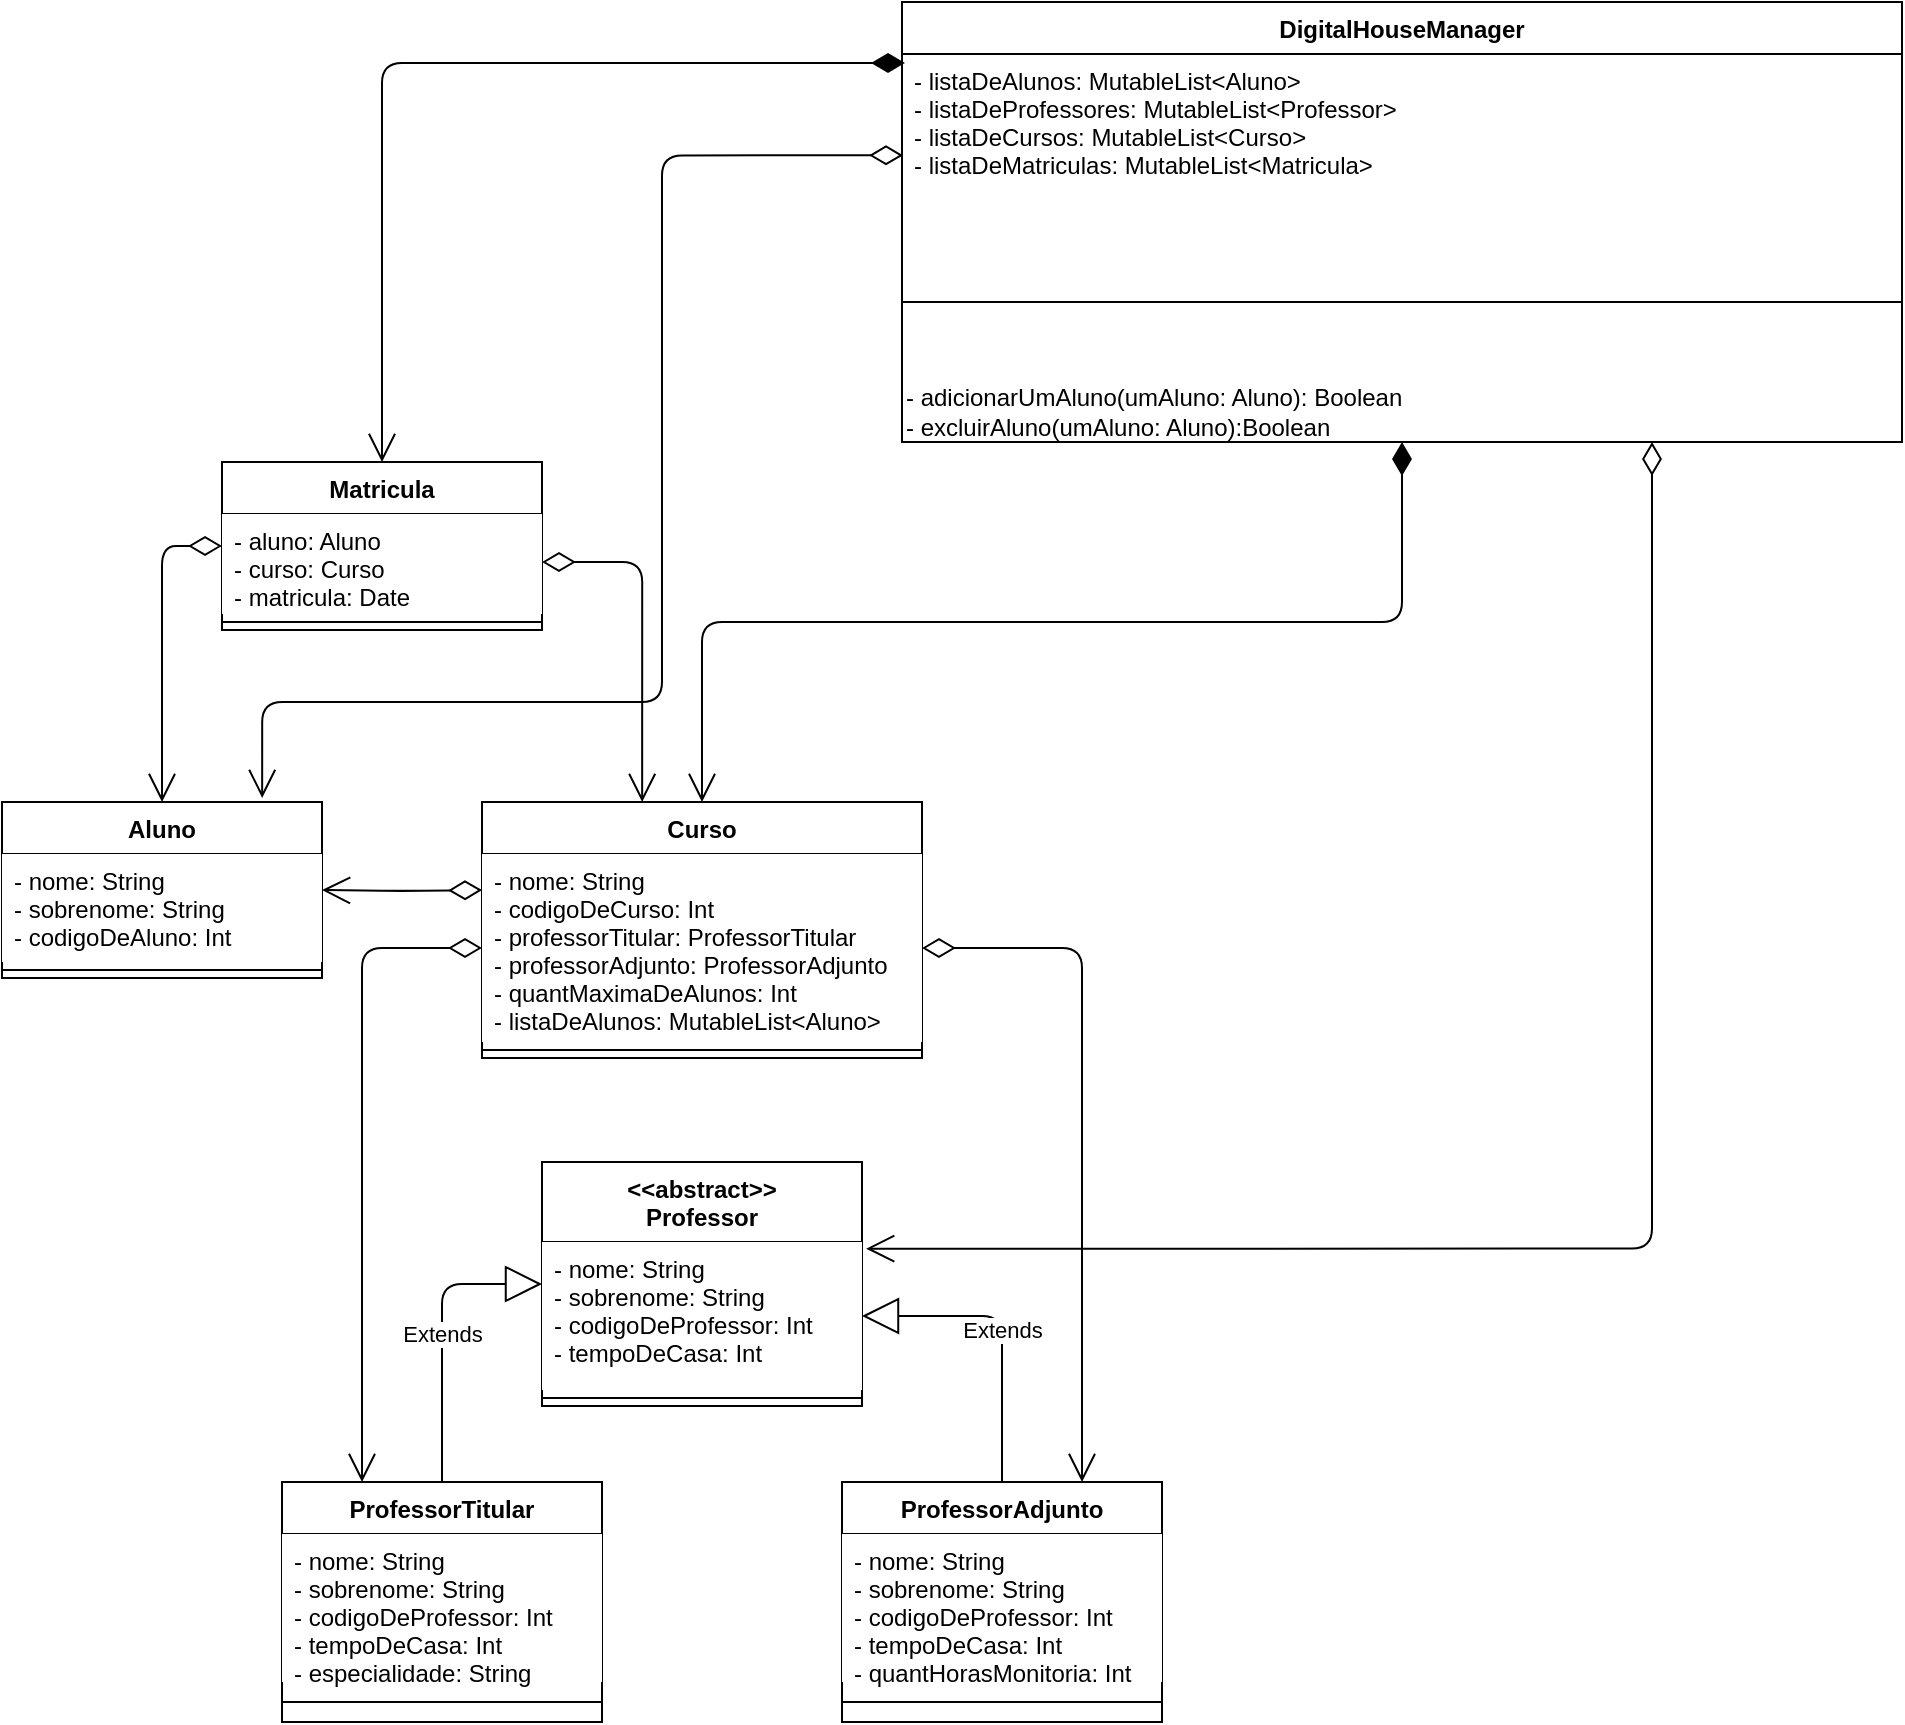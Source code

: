 <mxfile version="13.7.5"><diagram id="C5RBs43oDa-KdzZeNtuy" name="Page-1"><mxGraphModel dx="979" dy="579" grid="1" gridSize="10" guides="0" tooltips="1" connect="1" arrows="1" fold="1" page="1" pageScale="1" pageWidth="827" pageHeight="1169" math="0" shadow="0"><root><mxCell id="WIyWlLk6GJQsqaUBKTNV-0"/><mxCell id="WIyWlLk6GJQsqaUBKTNV-1" parent="WIyWlLk6GJQsqaUBKTNV-0"/><mxCell id="6Tx9JxIIro4UoVuHAUKh-21" value="Extends" style="endArrow=block;endSize=16;endFill=0;html=1;entryX=0;entryY=0.5;entryDx=0;entryDy=0;exitX=0.5;exitY=0;exitDx=0;exitDy=0;" edge="1" parent="WIyWlLk6GJQsqaUBKTNV-1" source="6Tx9JxIIro4UoVuHAUKh-15" target="2qhh8JdvaFWv3G7_nNXt-10"><mxGeometry width="160" relative="1" as="geometry"><mxPoint x="570" y="750" as="sourcePoint"/><mxPoint x="730" y="750" as="targetPoint"/><Array as="points"><mxPoint x="610" y="671"/></Array></mxGeometry></mxCell><mxCell id="6Tx9JxIIro4UoVuHAUKh-22" value="Extends" style="endArrow=block;endSize=16;endFill=0;html=1;entryX=1;entryY=0.5;entryDx=0;entryDy=0;exitX=0.5;exitY=0;exitDx=0;exitDy=0;" edge="1" parent="WIyWlLk6GJQsqaUBKTNV-1" source="6Tx9JxIIro4UoVuHAUKh-18" target="2qhh8JdvaFWv3G7_nNXt-11"><mxGeometry width="160" relative="1" as="geometry"><mxPoint x="850" y="720" as="sourcePoint"/><mxPoint x="1010" y="720" as="targetPoint"/><Array as="points"><mxPoint x="890" y="687"/></Array></mxGeometry></mxCell><mxCell id="6Tx9JxIIro4UoVuHAUKh-23" value="" style="endArrow=open;html=1;endSize=12;startArrow=diamondThin;startSize=14;startFill=0;edgeStyle=orthogonalEdgeStyle;align=left;verticalAlign=bottom;exitX=0;exitY=0.5;exitDx=0;exitDy=0;entryX=0.25;entryY=0;entryDx=0;entryDy=0;" edge="1" parent="WIyWlLk6GJQsqaUBKTNV-1" source="2qhh8JdvaFWv3G7_nNXt-1" target="6Tx9JxIIro4UoVuHAUKh-15"><mxGeometry x="-0.821" y="-34" relative="1" as="geometry"><mxPoint x="450" y="680" as="sourcePoint"/><mxPoint x="610" y="680" as="targetPoint"/><mxPoint as="offset"/></mxGeometry></mxCell><mxCell id="6Tx9JxIIro4UoVuHAUKh-24" value="" style="endArrow=open;html=1;endSize=12;startArrow=diamondThin;startSize=14;startFill=0;edgeStyle=orthogonalEdgeStyle;align=left;verticalAlign=bottom;exitX=1;exitY=0.5;exitDx=0;exitDy=0;entryX=0.75;entryY=0;entryDx=0;entryDy=0;" edge="1" parent="WIyWlLk6GJQsqaUBKTNV-1" source="2qhh8JdvaFWv3G7_nNXt-1" target="6Tx9JxIIro4UoVuHAUKh-18"><mxGeometry x="-0.832" y="34" relative="1" as="geometry"><mxPoint x="880" y="530" as="sourcePoint"/><mxPoint x="1040" y="530" as="targetPoint"/><mxPoint as="offset"/></mxGeometry></mxCell><mxCell id="6Tx9JxIIro4UoVuHAUKh-26" value="" style="endArrow=open;html=1;endSize=12;startArrow=diamondThin;startSize=14;startFill=0;edgeStyle=orthogonalEdgeStyle;align=left;verticalAlign=bottom;entryX=1;entryY=0.5;entryDx=0;entryDy=0;" edge="1" parent="WIyWlLk6GJQsqaUBKTNV-1" target="2qhh8JdvaFWv3G7_nNXt-7"><mxGeometry x="-1" y="20" relative="1" as="geometry"><mxPoint x="630" y="474" as="sourcePoint"/><mxPoint x="670" y="380" as="targetPoint"/><mxPoint as="offset"/></mxGeometry></mxCell><mxCell id="6Tx9JxIIro4UoVuHAUKh-38" value="1" style="endArrow=open;html=1;endSize=12;startArrow=diamondThin;startSize=14;startFill=0;edgeStyle=orthogonalEdgeStyle;align=left;verticalAlign=bottom;exitX=0;exitY=0.5;exitDx=0;exitDy=0;entryX=0.5;entryY=0;entryDx=0;entryDy=0;" edge="1" parent="WIyWlLk6GJQsqaUBKTNV-1" source="6Tx9JxIIro4UoVuHAUKh-27" target="2qhh8JdvaFWv3G7_nNXt-7"><mxGeometry x="-1" y="3" relative="1" as="geometry"><mxPoint x="420" y="310" as="sourcePoint"/><mxPoint x="580" y="310" as="targetPoint"/></mxGeometry></mxCell><mxCell id="6Tx9JxIIro4UoVuHAUKh-40" value="" style="endArrow=open;html=1;endSize=12;startArrow=diamondThin;startSize=14;startFill=1;edgeStyle=orthogonalEdgeStyle;align=left;verticalAlign=bottom;exitX=0.5;exitY=1;exitDx=0;exitDy=0;entryX=0.5;entryY=0;entryDx=0;entryDy=0;" edge="1" parent="WIyWlLk6GJQsqaUBKTNV-1" source="6Tx9JxIIro4UoVuHAUKh-30" target="2qhh8JdvaFWv3G7_nNXt-0"><mxGeometry x="-0.559" y="120" relative="1" as="geometry"><mxPoint x="930" y="390" as="sourcePoint"/><mxPoint x="1090" y="390" as="targetPoint"/><mxPoint x="120" y="-120" as="offset"/></mxGeometry></mxCell><mxCell id="6Tx9JxIIro4UoVuHAUKh-41" value="" style="endArrow=open;html=1;endSize=12;startArrow=diamondThin;startSize=14;startFill=0;edgeStyle=orthogonalEdgeStyle;align=left;verticalAlign=bottom;exitX=0.75;exitY=1;exitDx=0;exitDy=0;entryX=1.013;entryY=0.045;entryDx=0;entryDy=0;entryPerimeter=0;" edge="1" parent="WIyWlLk6GJQsqaUBKTNV-1" source="6Tx9JxIIro4UoVuHAUKh-30" target="2qhh8JdvaFWv3G7_nNXt-11"><mxGeometry x="-1" y="3" relative="1" as="geometry"><mxPoint x="1030" y="420" as="sourcePoint"/><mxPoint x="1190" y="420" as="targetPoint"/></mxGeometry></mxCell><mxCell id="6Tx9JxIIro4UoVuHAUKh-43" value="" style="endArrow=open;html=1;endSize=12;startArrow=diamondThin;startSize=14;startFill=1;edgeStyle=orthogonalEdgeStyle;align=left;verticalAlign=bottom;exitX=0.003;exitY=0.053;exitDx=0;exitDy=0;exitPerimeter=0;entryX=0.5;entryY=0;entryDx=0;entryDy=0;" edge="1" parent="WIyWlLk6GJQsqaUBKTNV-1" source="6Tx9JxIIro4UoVuHAUKh-31" target="6Tx9JxIIro4UoVuHAUKh-27"><mxGeometry x="-0.698" y="-50" relative="1" as="geometry"><mxPoint x="640" y="230" as="sourcePoint"/><mxPoint x="800" y="230" as="targetPoint"/><mxPoint as="offset"/></mxGeometry></mxCell><mxCell id="6Tx9JxIIro4UoVuHAUKh-44" value="" style="endArrow=open;html=1;endSize=12;startArrow=diamondThin;startSize=14;startFill=0;edgeStyle=orthogonalEdgeStyle;align=left;verticalAlign=bottom;exitX=0.001;exitY=0.603;exitDx=0;exitDy=0;exitPerimeter=0;entryX=0.813;entryY=-0.023;entryDx=0;entryDy=0;entryPerimeter=0;" edge="1" parent="WIyWlLk6GJQsqaUBKTNV-1" source="6Tx9JxIIro4UoVuHAUKh-31" target="2qhh8JdvaFWv3G7_nNXt-7"><mxGeometry x="-0.683" y="-100" relative="1" as="geometry"><mxPoint x="540" y="420" as="sourcePoint"/><mxPoint x="520" y="420" as="targetPoint"/><Array as="points"><mxPoint x="720" y="107"/><mxPoint x="720" y="380"/><mxPoint x="520" y="380"/></Array><mxPoint x="50" y="-86" as="offset"/></mxGeometry></mxCell><mxCell id="6Tx9JxIIro4UoVuHAUKh-46" value="" style="endArrow=open;html=1;endSize=12;startArrow=diamondThin;startSize=14;startFill=0;edgeStyle=orthogonalEdgeStyle;align=left;verticalAlign=bottom;entryX=0.364;entryY=0;entryDx=0;entryDy=0;entryPerimeter=0;" edge="1" parent="WIyWlLk6GJQsqaUBKTNV-1" target="2qhh8JdvaFWv3G7_nNXt-0"><mxGeometry x="-0.53" y="60" relative="1" as="geometry"><mxPoint x="660" y="310" as="sourcePoint"/><mxPoint x="820" y="310" as="targetPoint"/><Array as="points"><mxPoint x="710" y="310"/></Array><mxPoint as="offset"/></mxGeometry></mxCell><mxCell id="2qhh8JdvaFWv3G7_nNXt-10" value="&lt;&lt;abstract&gt;&gt;&#10;Professor" style="swimlane;fontStyle=1;align=center;verticalAlign=top;childLayout=stackLayout;horizontal=1;startSize=40;horizontalStack=0;resizeParent=1;resizeParentMax=0;resizeLast=0;collapsible=1;marginBottom=0;" parent="WIyWlLk6GJQsqaUBKTNV-1" vertex="1"><mxGeometry x="660" y="610" width="160" height="122" as="geometry"/></mxCell><mxCell id="2qhh8JdvaFWv3G7_nNXt-11" value="- nome: String&#10;- sobrenome: String&#10;- codigoDeProfessor: Int&#10;- tempoDeCasa: Int" style="text;strokeColor=none;align=left;verticalAlign=top;spacingLeft=4;spacingRight=4;overflow=hidden;rotatable=0;points=[[0,0.5],[1,0.5]];portConstraint=eastwest;fillColor=#ffffff;" parent="2qhh8JdvaFWv3G7_nNXt-10" vertex="1"><mxGeometry y="40" width="160" height="74" as="geometry"/></mxCell><mxCell id="2qhh8JdvaFWv3G7_nNXt-12" value="" style="line;strokeWidth=1;fillColor=none;align=left;verticalAlign=middle;spacingTop=-1;spacingLeft=3;spacingRight=3;rotatable=0;labelPosition=right;points=[];portConstraint=eastwest;" parent="2qhh8JdvaFWv3G7_nNXt-10" vertex="1"><mxGeometry y="114" width="160" height="8" as="geometry"/></mxCell><mxCell id="6Tx9JxIIro4UoVuHAUKh-30" value="DigitalHouseManager" style="swimlane;fontStyle=1;align=center;verticalAlign=middle;childLayout=stackLayout;horizontal=1;startSize=26;horizontalStack=0;resizeParent=1;resizeParentMax=0;resizeLast=0;collapsible=1;marginBottom=0;" vertex="1" parent="WIyWlLk6GJQsqaUBKTNV-1"><mxGeometry x="840" y="30" width="500" height="220" as="geometry"/></mxCell><mxCell id="6Tx9JxIIro4UoVuHAUKh-31" value="- listaDeAlunos: MutableList&lt;Aluno&gt;&#10;- listaDeProfessores: MutableList&lt;Professor&gt;&#10;- listaDeCursos: MutableList&lt;Curso&gt;&#10;- listaDeMatriculas: MutableList&lt;Matricula&gt;" style="text;strokeColor=none;fillColor=none;align=left;verticalAlign=top;spacingLeft=4;spacingRight=4;overflow=hidden;rotatable=0;points=[[0,0.5],[1,0.5]];portConstraint=eastwest;" vertex="1" parent="6Tx9JxIIro4UoVuHAUKh-30"><mxGeometry y="26" width="500" height="84" as="geometry"/></mxCell><mxCell id="6Tx9JxIIro4UoVuHAUKh-32" value="" style="line;strokeWidth=1;fillColor=none;align=left;verticalAlign=middle;spacingTop=-1;spacingLeft=3;spacingRight=3;rotatable=0;labelPosition=right;points=[];portConstraint=eastwest;" vertex="1" parent="6Tx9JxIIro4UoVuHAUKh-30"><mxGeometry y="110" width="500" height="80" as="geometry"/></mxCell><mxCell id="6Tx9JxIIro4UoVuHAUKh-49" value="&lt;span&gt;- adicionarUmAluno(umAluno: Aluno): Boolean&lt;br&gt;- excluirAluno(umAluno: Aluno):Boolean&lt;br&gt;&lt;/span&gt;" style="text;html=1;align=left;verticalAlign=middle;resizable=0;points=[];autosize=1;horizontal=1;" vertex="1" parent="6Tx9JxIIro4UoVuHAUKh-30"><mxGeometry y="190" width="500" height="30" as="geometry"/></mxCell><mxCell id="6Tx9JxIIro4UoVuHAUKh-15" value="ProfessorTitular" style="swimlane;fontStyle=1;align=center;verticalAlign=top;childLayout=stackLayout;horizontal=1;startSize=26;horizontalStack=0;resizeParent=1;resizeParentMax=0;resizeLast=0;collapsible=1;marginBottom=0;" vertex="1" parent="WIyWlLk6GJQsqaUBKTNV-1"><mxGeometry x="530" y="770" width="160" height="120" as="geometry"/></mxCell><mxCell id="6Tx9JxIIro4UoVuHAUKh-16" value="- nome: String&#10;- sobrenome: String&#10;- codigoDeProfessor: Int&#10;- tempoDeCasa: Int&#10;- especialidade: String" style="text;strokeColor=none;align=left;verticalAlign=top;spacingLeft=4;spacingRight=4;overflow=hidden;rotatable=0;points=[[0,0.5],[1,0.5]];portConstraint=eastwest;fillColor=#ffffff;" vertex="1" parent="6Tx9JxIIro4UoVuHAUKh-15"><mxGeometry y="26" width="160" height="74" as="geometry"/></mxCell><mxCell id="6Tx9JxIIro4UoVuHAUKh-17" value="" style="line;strokeWidth=1;fillColor=none;align=left;verticalAlign=middle;spacingTop=-1;spacingLeft=3;spacingRight=3;rotatable=0;labelPosition=right;points=[];portConstraint=eastwest;" vertex="1" parent="6Tx9JxIIro4UoVuHAUKh-15"><mxGeometry y="100" width="160" height="20" as="geometry"/></mxCell><mxCell id="6Tx9JxIIro4UoVuHAUKh-18" value="ProfessorAdjunto" style="swimlane;fontStyle=1;align=center;verticalAlign=top;childLayout=stackLayout;horizontal=1;startSize=26;horizontalStack=0;resizeParent=1;resizeParentMax=0;resizeLast=0;collapsible=1;marginBottom=0;" vertex="1" parent="WIyWlLk6GJQsqaUBKTNV-1"><mxGeometry x="810" y="770" width="160" height="120" as="geometry"/></mxCell><mxCell id="6Tx9JxIIro4UoVuHAUKh-19" value="- nome: String&#10;- sobrenome: String&#10;- codigoDeProfessor: Int&#10;- tempoDeCasa: Int&#10;- quantHorasMonitoria: Int" style="text;strokeColor=none;align=left;verticalAlign=top;spacingLeft=4;spacingRight=4;overflow=hidden;rotatable=0;points=[[0,0.5],[1,0.5]];portConstraint=eastwest;fillColor=#ffffff;" vertex="1" parent="6Tx9JxIIro4UoVuHAUKh-18"><mxGeometry y="26" width="160" height="74" as="geometry"/></mxCell><mxCell id="6Tx9JxIIro4UoVuHAUKh-20" value="" style="line;strokeWidth=1;fillColor=none;align=left;verticalAlign=middle;spacingTop=-1;spacingLeft=3;spacingRight=3;rotatable=0;labelPosition=right;points=[];portConstraint=eastwest;" vertex="1" parent="6Tx9JxIIro4UoVuHAUKh-18"><mxGeometry y="100" width="160" height="20" as="geometry"/></mxCell><mxCell id="2qhh8JdvaFWv3G7_nNXt-0" value="Curso" style="swimlane;fontStyle=1;align=center;verticalAlign=top;childLayout=stackLayout;horizontal=1;startSize=26;horizontalStack=0;resizeParent=1;resizeParentMax=0;resizeLast=0;collapsible=1;marginBottom=0;" parent="WIyWlLk6GJQsqaUBKTNV-1" vertex="1"><mxGeometry x="630" y="430" width="220" height="128" as="geometry"/></mxCell><mxCell id="2qhh8JdvaFWv3G7_nNXt-1" value="- nome: String&#10;- codigoDeCurso: Int&#10;- professorTitular: ProfessorTitular&#10;- professorAdjunto: ProfessorAdjunto&#10;- quantMaximaDeAlunos: Int&#10;- listaDeAlunos: MutableList&lt;Aluno&gt;&#10;" style="text;strokeColor=none;align=left;verticalAlign=top;spacingLeft=4;spacingRight=4;overflow=hidden;rotatable=0;points=[[0,0.5],[1,0.5]];portConstraint=eastwest;fillColor=#ffffff;" parent="2qhh8JdvaFWv3G7_nNXt-0" vertex="1"><mxGeometry y="26" width="220" height="94" as="geometry"/></mxCell><mxCell id="2qhh8JdvaFWv3G7_nNXt-2" value="" style="line;strokeWidth=1;fillColor=none;align=left;verticalAlign=middle;spacingTop=-1;spacingLeft=3;spacingRight=3;rotatable=0;labelPosition=right;points=[];portConstraint=eastwest;" parent="2qhh8JdvaFWv3G7_nNXt-0" vertex="1"><mxGeometry y="120" width="220" height="8" as="geometry"/></mxCell><mxCell id="2qhh8JdvaFWv3G7_nNXt-7" value="Aluno" style="swimlane;fontStyle=1;align=center;verticalAlign=top;childLayout=stackLayout;horizontal=1;startSize=26;horizontalStack=0;resizeParent=1;resizeParentMax=0;resizeLast=0;collapsible=1;marginBottom=0;" parent="WIyWlLk6GJQsqaUBKTNV-1" vertex="1"><mxGeometry x="390" y="430" width="160" height="88" as="geometry"/></mxCell><mxCell id="2qhh8JdvaFWv3G7_nNXt-8" value="- nome: String&#10;- sobrenome: String&#10;- codigoDeAluno: Int" style="text;strokeColor=none;align=left;verticalAlign=top;spacingLeft=4;spacingRight=4;overflow=hidden;rotatable=0;points=[[0,0.5],[1,0.5]];portConstraint=eastwest;fillColor=#ffffff;" parent="2qhh8JdvaFWv3G7_nNXt-7" vertex="1"><mxGeometry y="26" width="160" height="54" as="geometry"/></mxCell><mxCell id="2qhh8JdvaFWv3G7_nNXt-9" value="" style="line;strokeWidth=1;fillColor=none;align=left;verticalAlign=middle;spacingTop=-1;spacingLeft=3;spacingRight=3;rotatable=0;labelPosition=right;points=[];portConstraint=eastwest;" parent="2qhh8JdvaFWv3G7_nNXt-7" vertex="1"><mxGeometry y="80" width="160" height="8" as="geometry"/></mxCell><mxCell id="6Tx9JxIIro4UoVuHAUKh-27" value="Matricula" style="swimlane;fontStyle=1;align=center;verticalAlign=top;childLayout=stackLayout;horizontal=1;startSize=26;horizontalStack=0;resizeParent=1;resizeParentMax=0;resizeLast=0;collapsible=1;marginBottom=0;" vertex="1" parent="WIyWlLk6GJQsqaUBKTNV-1"><mxGeometry x="500" y="260" width="160" height="84" as="geometry"/></mxCell><mxCell id="6Tx9JxIIro4UoVuHAUKh-28" value="- aluno: Aluno&#10;- curso: Curso&#10;- matricula: Date" style="text;strokeColor=none;align=left;verticalAlign=top;spacingLeft=4;spacingRight=4;overflow=hidden;rotatable=0;points=[[0,0.5],[1,0.5]];portConstraint=eastwest;fillColor=#ffffff;" vertex="1" parent="6Tx9JxIIro4UoVuHAUKh-27"><mxGeometry y="26" width="160" height="50" as="geometry"/></mxCell><mxCell id="6Tx9JxIIro4UoVuHAUKh-29" value="" style="line;strokeWidth=1;fillColor=none;align=left;verticalAlign=middle;spacingTop=-1;spacingLeft=3;spacingRight=3;rotatable=0;labelPosition=right;points=[];portConstraint=eastwest;" vertex="1" parent="6Tx9JxIIro4UoVuHAUKh-27"><mxGeometry y="76" width="160" height="8" as="geometry"/></mxCell></root></mxGraphModel></diagram></mxfile>
